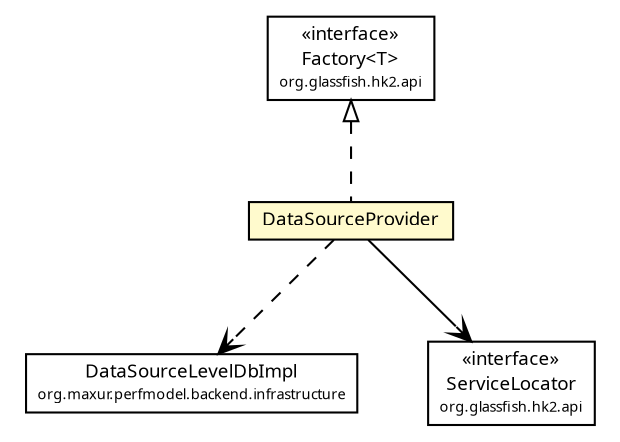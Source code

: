 #!/usr/local/bin/dot
#
# Class diagram 
# Generated by UMLGraph version R5_6-24-gf6e263 (http://www.umlgraph.org/)
#

digraph G {
	edge [fontname="Trebuchet MS",fontsize=10,labelfontname="Trebuchet MS",labelfontsize=10];
	node [fontname="Trebuchet MS",fontsize=10,shape=plaintext];
	nodesep=0.25;
	ranksep=0.5;
	// org.maxur.perfmodel.backend.DataSourceProvider
	c684 [label=<<table title="org.maxur.perfmodel.backend.DataSourceProvider" border="0" cellborder="1" cellspacing="0" cellpadding="2" port="p" bgcolor="lemonChiffon" href="./DataSourceProvider.html">
		<tr><td><table border="0" cellspacing="0" cellpadding="1">
<tr><td align="center" balign="center"><font face="Trebuchet MS"> DataSourceProvider </font></td></tr>
		</table></td></tr>
		</table>>, URL="./DataSourceProvider.html", fontname="Trebuchet MS", fontcolor="black", fontsize=9.0];
	// org.maxur.perfmodel.backend.infrastructure.DataSourceLevelDbImpl
	c691 [label=<<table title="org.maxur.perfmodel.backend.infrastructure.DataSourceLevelDbImpl" border="0" cellborder="1" cellspacing="0" cellpadding="2" port="p" href="./infrastructure/DataSourceLevelDbImpl.html">
		<tr><td><table border="0" cellspacing="0" cellpadding="1">
<tr><td align="center" balign="center"><font face="Trebuchet MS"> DataSourceLevelDbImpl </font></td></tr>
<tr><td align="center" balign="center"><font face="Trebuchet MS" point-size="7.0"> org.maxur.perfmodel.backend.infrastructure </font></td></tr>
		</table></td></tr>
		</table>>, URL="./infrastructure/DataSourceLevelDbImpl.html", fontname="Trebuchet MS", fontcolor="black", fontsize=9.0];
	//org.maxur.perfmodel.backend.DataSourceProvider implements org.glassfish.hk2.api.Factory<T>
	c714:p -> c684:p [dir=back,arrowtail=empty,style=dashed];
	// org.maxur.perfmodel.backend.DataSourceProvider NAVASSOC org.glassfish.hk2.api.ServiceLocator
	c684:p -> c715:p [taillabel="", label="", headlabel="", fontname="Trebuchet MS", fontcolor="black", fontsize=10.0, color="black", arrowhead=open];
	// org.maxur.perfmodel.backend.DataSourceProvider DEPEND org.maxur.perfmodel.backend.infrastructure.DataSourceLevelDbImpl
	c684:p -> c691:p [taillabel="", label="", headlabel="", fontname="Trebuchet MS", fontcolor="black", fontsize=10.0, color="black", arrowhead=open, style=dashed];
	// org.glassfish.hk2.api.Factory<T>
	c714 [label=<<table title="org.glassfish.hk2.api.Factory" border="0" cellborder="1" cellspacing="0" cellpadding="2" port="p" href="http://java.sun.com/j2se/1.4.2/docs/api/org/glassfish/hk2/api/Factory.html">
		<tr><td><table border="0" cellspacing="0" cellpadding="1">
<tr><td align="center" balign="center"> &#171;interface&#187; </td></tr>
<tr><td align="center" balign="center"><font face="Trebuchet MS"> Factory&lt;T&gt; </font></td></tr>
<tr><td align="center" balign="center"><font face="Trebuchet MS" point-size="7.0"> org.glassfish.hk2.api </font></td></tr>
		</table></td></tr>
		</table>>, URL="http://java.sun.com/j2se/1.4.2/docs/api/org/glassfish/hk2/api/Factory.html", fontname="Trebuchet MS", fontcolor="black", fontsize=9.0];
	// org.glassfish.hk2.api.ServiceLocator
	c715 [label=<<table title="org.glassfish.hk2.api.ServiceLocator" border="0" cellborder="1" cellspacing="0" cellpadding="2" port="p" href="http://java.sun.com/j2se/1.4.2/docs/api/org/glassfish/hk2/api/ServiceLocator.html">
		<tr><td><table border="0" cellspacing="0" cellpadding="1">
<tr><td align="center" balign="center"> &#171;interface&#187; </td></tr>
<tr><td align="center" balign="center"><font face="Trebuchet MS"> ServiceLocator </font></td></tr>
<tr><td align="center" balign="center"><font face="Trebuchet MS" point-size="7.0"> org.glassfish.hk2.api </font></td></tr>
		</table></td></tr>
		</table>>, URL="http://java.sun.com/j2se/1.4.2/docs/api/org/glassfish/hk2/api/ServiceLocator.html", fontname="Trebuchet MS", fontcolor="black", fontsize=9.0];
}

